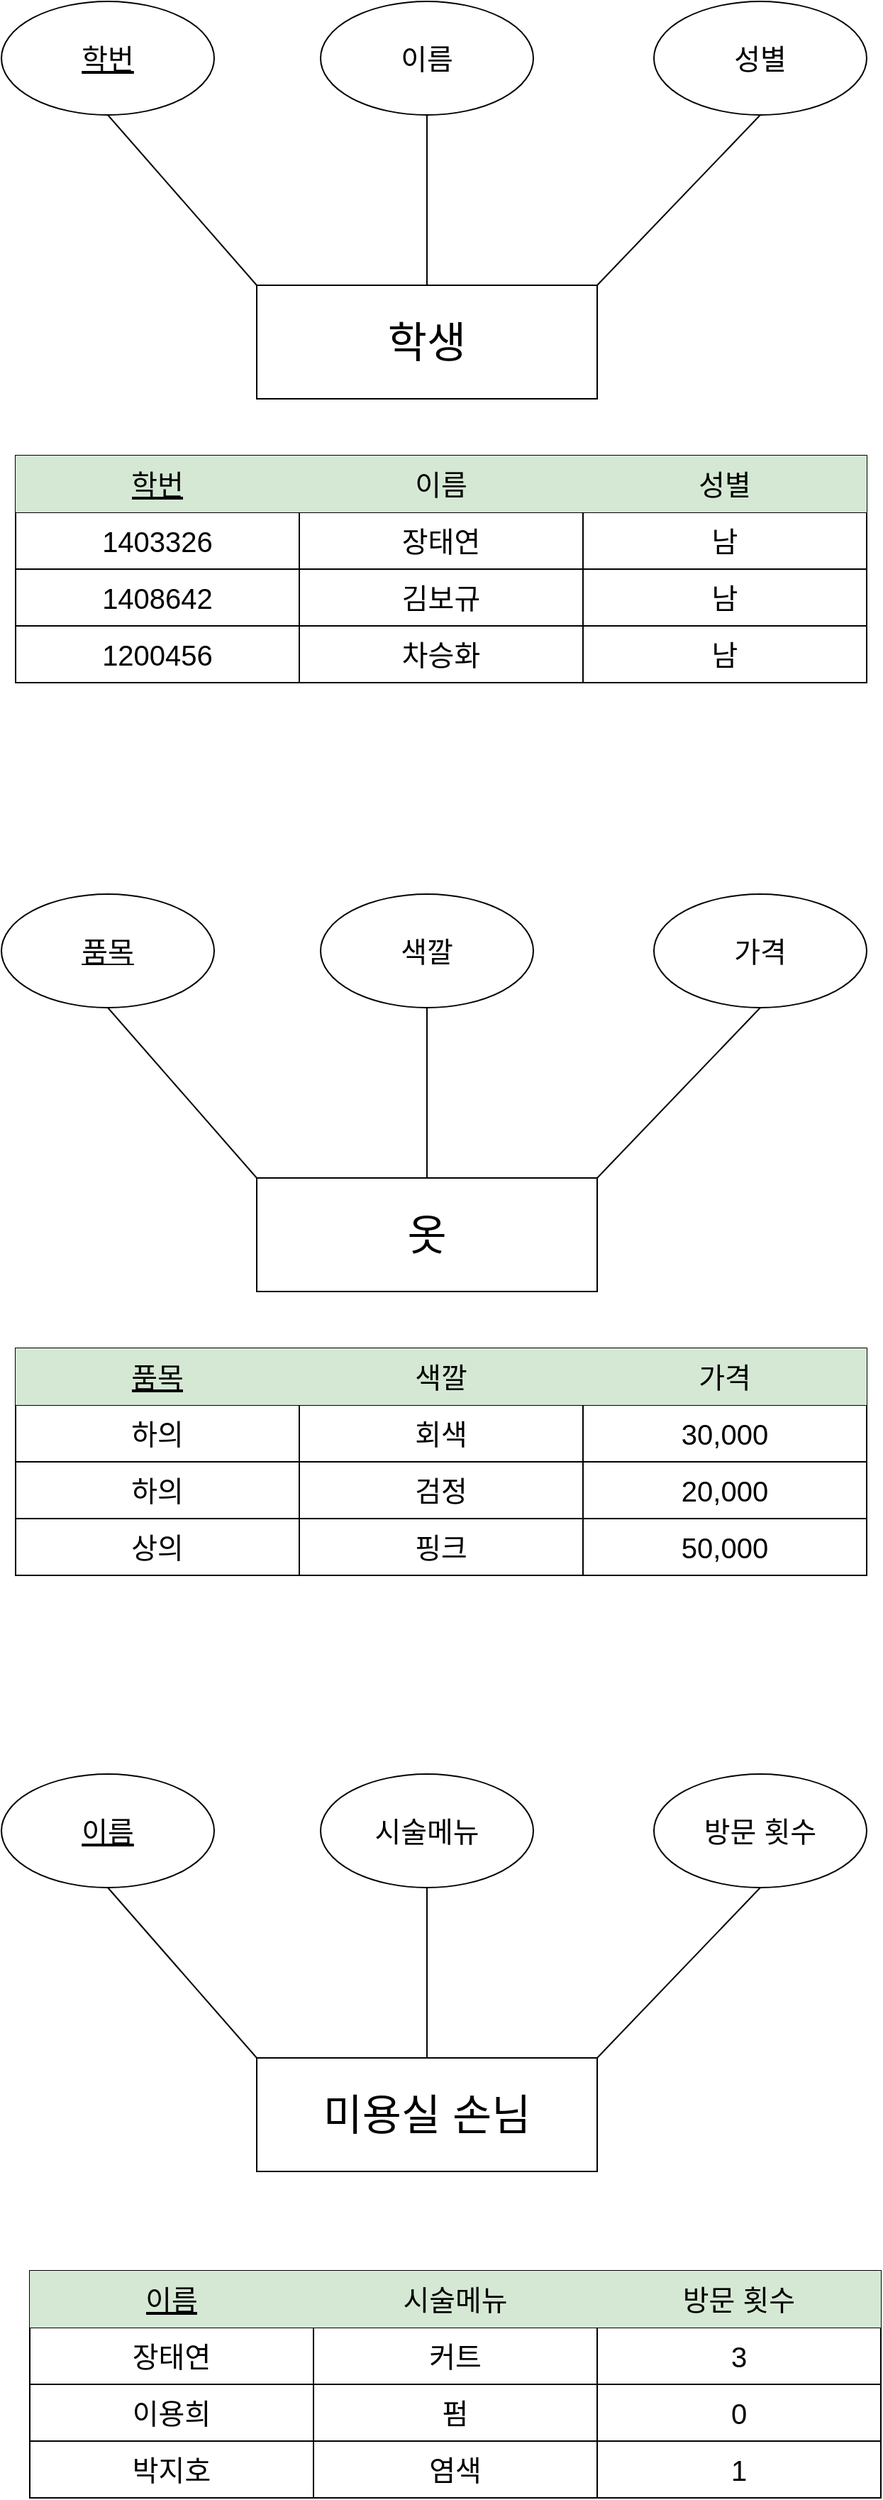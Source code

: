 <mxfile version="20.2.4" type="device"><diagram id="tRxpcBPPadmH9W91y1JN" name="페이지-1"><mxGraphModel dx="1422" dy="794" grid="1" gridSize="10" guides="1" tooltips="1" connect="1" arrows="1" fold="1" page="1" pageScale="1" pageWidth="827" pageHeight="1169" math="0" shadow="0"><root><mxCell id="0"/><mxCell id="1" parent="0"/><mxCell id="hLuypSscBMe8er4adkN1-203" value="&lt;span style=&quot;font-size: 30px;&quot;&gt;학생&lt;/span&gt;" style="rounded=0;whiteSpace=wrap;html=1;" vertex="1" parent="1"><mxGeometry x="350" y="420" width="240" height="80" as="geometry"/></mxCell><mxCell id="hLuypSscBMe8er4adkN1-204" value="&lt;font style=&quot;font-size: 20px;&quot;&gt;&lt;u&gt;학번&lt;/u&gt;&lt;/font&gt;" style="ellipse;whiteSpace=wrap;html=1;" vertex="1" parent="1"><mxGeometry x="170" y="220" width="150" height="80" as="geometry"/></mxCell><mxCell id="hLuypSscBMe8er4adkN1-205" value="&lt;span style=&quot;font-size: 20px;&quot;&gt;이름&lt;/span&gt;" style="ellipse;whiteSpace=wrap;html=1;" vertex="1" parent="1"><mxGeometry x="395" y="220" width="150" height="80" as="geometry"/></mxCell><mxCell id="hLuypSscBMe8er4adkN1-206" value="&lt;span style=&quot;font-size: 20px;&quot;&gt;성별&lt;/span&gt;" style="ellipse;whiteSpace=wrap;html=1;" vertex="1" parent="1"><mxGeometry x="630" y="220" width="150" height="80" as="geometry"/></mxCell><mxCell id="hLuypSscBMe8er4adkN1-207" value="" style="endArrow=none;html=1;rounded=0;fontSize=20;entryX=0.5;entryY=1;entryDx=0;entryDy=0;" edge="1" parent="1" target="hLuypSscBMe8er4adkN1-204"><mxGeometry width="50" height="50" relative="1" as="geometry"><mxPoint x="350" y="420" as="sourcePoint"/><mxPoint x="400" y="370" as="targetPoint"/></mxGeometry></mxCell><mxCell id="hLuypSscBMe8er4adkN1-208" value="" style="endArrow=none;html=1;rounded=0;fontSize=20;entryX=0.5;entryY=1;entryDx=0;entryDy=0;exitX=0.5;exitY=0;exitDx=0;exitDy=0;" edge="1" parent="1" source="hLuypSscBMe8er4adkN1-203"><mxGeometry width="50" height="50" relative="1" as="geometry"><mxPoint x="575" y="420" as="sourcePoint"/><mxPoint x="470" y="300" as="targetPoint"/></mxGeometry></mxCell><mxCell id="hLuypSscBMe8er4adkN1-209" value="" style="endArrow=none;html=1;rounded=0;fontSize=20;entryX=1;entryY=0;entryDx=0;entryDy=0;exitX=0.5;exitY=1;exitDx=0;exitDy=0;" edge="1" parent="1" source="hLuypSscBMe8er4adkN1-206" target="hLuypSscBMe8er4adkN1-203"><mxGeometry width="50" height="50" relative="1" as="geometry"><mxPoint x="685" y="430" as="sourcePoint"/><mxPoint x="580" y="310" as="targetPoint"/></mxGeometry></mxCell><mxCell id="hLuypSscBMe8er4adkN1-210" value="" style="shape=table;startSize=0;container=1;collapsible=0;childLayout=tableLayout;fontSize=20;" vertex="1" parent="1"><mxGeometry x="180" y="540" width="600" height="160" as="geometry"/></mxCell><mxCell id="hLuypSscBMe8er4adkN1-211" value="" style="shape=tableRow;horizontal=0;startSize=0;swimlaneHead=0;swimlaneBody=0;top=0;left=0;bottom=0;right=0;collapsible=0;dropTarget=0;fillColor=none;points=[[0,0.5],[1,0.5]];portConstraint=eastwest;fontSize=20;" vertex="1" parent="hLuypSscBMe8er4adkN1-210"><mxGeometry width="600" height="40" as="geometry"/></mxCell><mxCell id="hLuypSscBMe8er4adkN1-212" value="&lt;u&gt;학번&lt;/u&gt;" style="shape=partialRectangle;html=1;whiteSpace=wrap;connectable=0;overflow=hidden;fillColor=#d5e8d4;top=0;left=0;bottom=0;right=0;pointerEvents=1;fontSize=20;strokeColor=#82b366;" vertex="1" parent="hLuypSscBMe8er4adkN1-211"><mxGeometry width="200" height="40" as="geometry"><mxRectangle width="200" height="40" as="alternateBounds"/></mxGeometry></mxCell><mxCell id="hLuypSscBMe8er4adkN1-213" value="이름" style="shape=partialRectangle;html=1;whiteSpace=wrap;connectable=0;overflow=hidden;fillColor=#d5e8d4;top=0;left=0;bottom=0;right=0;pointerEvents=1;fontSize=20;strokeColor=#82b366;" vertex="1" parent="hLuypSscBMe8er4adkN1-211"><mxGeometry x="200" width="200" height="40" as="geometry"><mxRectangle width="200" height="40" as="alternateBounds"/></mxGeometry></mxCell><mxCell id="hLuypSscBMe8er4adkN1-214" value="성별" style="shape=partialRectangle;html=1;whiteSpace=wrap;connectable=0;overflow=hidden;fillColor=#d5e8d4;top=0;left=0;bottom=0;right=0;pointerEvents=1;fontSize=20;strokeColor=#82b366;" vertex="1" parent="hLuypSscBMe8er4adkN1-211"><mxGeometry x="400" width="200" height="40" as="geometry"><mxRectangle width="200" height="40" as="alternateBounds"/></mxGeometry></mxCell><mxCell id="hLuypSscBMe8er4adkN1-215" value="" style="shape=tableRow;horizontal=0;startSize=0;swimlaneHead=0;swimlaneBody=0;top=0;left=0;bottom=0;right=0;collapsible=0;dropTarget=0;fillColor=none;points=[[0,0.5],[1,0.5]];portConstraint=eastwest;fontSize=20;" vertex="1" parent="hLuypSscBMe8er4adkN1-210"><mxGeometry y="40" width="600" height="40" as="geometry"/></mxCell><mxCell id="hLuypSscBMe8er4adkN1-216" value="1403326" style="shape=partialRectangle;html=1;whiteSpace=wrap;connectable=0;overflow=hidden;fillColor=none;top=0;left=0;bottom=0;right=0;pointerEvents=1;fontSize=20;" vertex="1" parent="hLuypSscBMe8er4adkN1-215"><mxGeometry width="200" height="40" as="geometry"><mxRectangle width="200" height="40" as="alternateBounds"/></mxGeometry></mxCell><mxCell id="hLuypSscBMe8er4adkN1-217" value="장태연" style="shape=partialRectangle;html=1;whiteSpace=wrap;connectable=0;overflow=hidden;fillColor=none;top=0;left=0;bottom=0;right=0;pointerEvents=1;fontSize=20;" vertex="1" parent="hLuypSscBMe8er4adkN1-215"><mxGeometry x="200" width="200" height="40" as="geometry"><mxRectangle width="200" height="40" as="alternateBounds"/></mxGeometry></mxCell><mxCell id="hLuypSscBMe8er4adkN1-218" value="남" style="shape=partialRectangle;html=1;whiteSpace=wrap;connectable=0;overflow=hidden;fillColor=none;top=0;left=0;bottom=0;right=0;pointerEvents=1;fontSize=20;" vertex="1" parent="hLuypSscBMe8er4adkN1-215"><mxGeometry x="400" width="200" height="40" as="geometry"><mxRectangle width="200" height="40" as="alternateBounds"/></mxGeometry></mxCell><mxCell id="hLuypSscBMe8er4adkN1-219" value="" style="shape=tableRow;horizontal=0;startSize=0;swimlaneHead=0;swimlaneBody=0;top=0;left=0;bottom=0;right=0;collapsible=0;dropTarget=0;fillColor=none;points=[[0,0.5],[1,0.5]];portConstraint=eastwest;fontSize=20;" vertex="1" parent="hLuypSscBMe8er4adkN1-210"><mxGeometry y="80" width="600" height="40" as="geometry"/></mxCell><mxCell id="hLuypSscBMe8er4adkN1-220" value="1408642" style="shape=partialRectangle;html=1;whiteSpace=wrap;connectable=0;overflow=hidden;fillColor=none;top=0;left=0;bottom=0;right=0;pointerEvents=1;fontSize=20;" vertex="1" parent="hLuypSscBMe8er4adkN1-219"><mxGeometry width="200" height="40" as="geometry"><mxRectangle width="200" height="40" as="alternateBounds"/></mxGeometry></mxCell><mxCell id="hLuypSscBMe8er4adkN1-221" value="김보규" style="shape=partialRectangle;html=1;whiteSpace=wrap;connectable=0;overflow=hidden;fillColor=none;top=0;left=0;bottom=0;right=0;pointerEvents=1;fontSize=20;" vertex="1" parent="hLuypSscBMe8er4adkN1-219"><mxGeometry x="200" width="200" height="40" as="geometry"><mxRectangle width="200" height="40" as="alternateBounds"/></mxGeometry></mxCell><mxCell id="hLuypSscBMe8er4adkN1-222" value="남" style="shape=partialRectangle;html=1;whiteSpace=wrap;connectable=0;overflow=hidden;fillColor=none;top=0;left=0;bottom=0;right=0;pointerEvents=1;fontSize=20;" vertex="1" parent="hLuypSscBMe8er4adkN1-219"><mxGeometry x="400" width="200" height="40" as="geometry"><mxRectangle width="200" height="40" as="alternateBounds"/></mxGeometry></mxCell><mxCell id="hLuypSscBMe8er4adkN1-223" value="" style="shape=tableRow;horizontal=0;startSize=0;swimlaneHead=0;swimlaneBody=0;top=0;left=0;bottom=0;right=0;collapsible=0;dropTarget=0;fillColor=none;points=[[0,0.5],[1,0.5]];portConstraint=eastwest;fontSize=20;" vertex="1" parent="hLuypSscBMe8er4adkN1-210"><mxGeometry y="120" width="600" height="40" as="geometry"/></mxCell><mxCell id="hLuypSscBMe8er4adkN1-224" value="1200456" style="shape=partialRectangle;html=1;whiteSpace=wrap;connectable=0;overflow=hidden;fillColor=none;top=0;left=0;bottom=0;right=0;pointerEvents=1;fontSize=20;" vertex="1" parent="hLuypSscBMe8er4adkN1-223"><mxGeometry width="200" height="40" as="geometry"><mxRectangle width="200" height="40" as="alternateBounds"/></mxGeometry></mxCell><mxCell id="hLuypSscBMe8er4adkN1-225" value="차승화" style="shape=partialRectangle;html=1;whiteSpace=wrap;connectable=0;overflow=hidden;fillColor=none;top=0;left=0;bottom=0;right=0;pointerEvents=1;fontSize=20;" vertex="1" parent="hLuypSscBMe8er4adkN1-223"><mxGeometry x="200" width="200" height="40" as="geometry"><mxRectangle width="200" height="40" as="alternateBounds"/></mxGeometry></mxCell><mxCell id="hLuypSscBMe8er4adkN1-226" value="남" style="shape=partialRectangle;html=1;whiteSpace=wrap;connectable=0;overflow=hidden;fillColor=none;top=0;left=0;bottom=0;right=0;pointerEvents=1;fontSize=20;" vertex="1" parent="hLuypSscBMe8er4adkN1-223"><mxGeometry x="400" width="200" height="40" as="geometry"><mxRectangle width="200" height="40" as="alternateBounds"/></mxGeometry></mxCell><mxCell id="hLuypSscBMe8er4adkN1-227" value="&lt;span style=&quot;font-size: 30px;&quot;&gt;옷&lt;/span&gt;" style="rounded=0;whiteSpace=wrap;html=1;" vertex="1" parent="1"><mxGeometry x="350" y="1049" width="240" height="80" as="geometry"/></mxCell><mxCell id="hLuypSscBMe8er4adkN1-228" value="&lt;u&gt;&lt;font style=&quot;font-size: 20px;&quot;&gt;품목&lt;/font&gt;&lt;/u&gt;" style="ellipse;whiteSpace=wrap;html=1;" vertex="1" parent="1"><mxGeometry x="170" y="849" width="150" height="80" as="geometry"/></mxCell><mxCell id="hLuypSscBMe8er4adkN1-229" value="&lt;span style=&quot;font-size: 20px;&quot;&gt;색깔&lt;/span&gt;" style="ellipse;whiteSpace=wrap;html=1;" vertex="1" parent="1"><mxGeometry x="395" y="849" width="150" height="80" as="geometry"/></mxCell><mxCell id="hLuypSscBMe8er4adkN1-230" value="&lt;font style=&quot;font-size: 20px;&quot;&gt;가격&lt;/font&gt;" style="ellipse;whiteSpace=wrap;html=1;" vertex="1" parent="1"><mxGeometry x="630" y="849" width="150" height="80" as="geometry"/></mxCell><mxCell id="hLuypSscBMe8er4adkN1-231" value="" style="endArrow=none;html=1;rounded=0;fontSize=20;entryX=0.5;entryY=1;entryDx=0;entryDy=0;" edge="1" parent="1" target="hLuypSscBMe8er4adkN1-228"><mxGeometry width="50" height="50" relative="1" as="geometry"><mxPoint x="350" y="1049" as="sourcePoint"/><mxPoint x="400" y="999" as="targetPoint"/></mxGeometry></mxCell><mxCell id="hLuypSscBMe8er4adkN1-232" value="" style="endArrow=none;html=1;rounded=0;fontSize=20;entryX=0.5;entryY=1;entryDx=0;entryDy=0;exitX=0.5;exitY=0;exitDx=0;exitDy=0;" edge="1" parent="1" source="hLuypSscBMe8er4adkN1-227"><mxGeometry width="50" height="50" relative="1" as="geometry"><mxPoint x="575" y="1049" as="sourcePoint"/><mxPoint x="470" y="929" as="targetPoint"/></mxGeometry></mxCell><mxCell id="hLuypSscBMe8er4adkN1-233" value="" style="endArrow=none;html=1;rounded=0;fontSize=20;entryX=1;entryY=0;entryDx=0;entryDy=0;exitX=0.5;exitY=1;exitDx=0;exitDy=0;" edge="1" parent="1" source="hLuypSscBMe8er4adkN1-230" target="hLuypSscBMe8er4adkN1-227"><mxGeometry width="50" height="50" relative="1" as="geometry"><mxPoint x="685" y="1059" as="sourcePoint"/><mxPoint x="580" y="939" as="targetPoint"/></mxGeometry></mxCell><mxCell id="hLuypSscBMe8er4adkN1-234" value="" style="shape=table;startSize=0;container=1;collapsible=0;childLayout=tableLayout;fontSize=20;" vertex="1" parent="1"><mxGeometry x="180" y="1169" width="600" height="160" as="geometry"/></mxCell><mxCell id="hLuypSscBMe8er4adkN1-235" value="" style="shape=tableRow;horizontal=0;startSize=0;swimlaneHead=0;swimlaneBody=0;top=0;left=0;bottom=0;right=0;collapsible=0;dropTarget=0;fillColor=none;points=[[0,0.5],[1,0.5]];portConstraint=eastwest;fontSize=20;" vertex="1" parent="hLuypSscBMe8er4adkN1-234"><mxGeometry width="600" height="40" as="geometry"/></mxCell><mxCell id="hLuypSscBMe8er4adkN1-236" value="&lt;u&gt;품목&lt;/u&gt;" style="shape=partialRectangle;html=1;whiteSpace=wrap;connectable=0;overflow=hidden;fillColor=#d5e8d4;top=0;left=0;bottom=0;right=0;pointerEvents=1;fontSize=20;strokeColor=#82b366;" vertex="1" parent="hLuypSscBMe8er4adkN1-235"><mxGeometry width="200" height="40" as="geometry"><mxRectangle width="200" height="40" as="alternateBounds"/></mxGeometry></mxCell><mxCell id="hLuypSscBMe8er4adkN1-237" value="색깔" style="shape=partialRectangle;html=1;whiteSpace=wrap;connectable=0;overflow=hidden;fillColor=#d5e8d4;top=0;left=0;bottom=0;right=0;pointerEvents=1;fontSize=20;strokeColor=#82b366;" vertex="1" parent="hLuypSscBMe8er4adkN1-235"><mxGeometry x="200" width="200" height="40" as="geometry"><mxRectangle width="200" height="40" as="alternateBounds"/></mxGeometry></mxCell><mxCell id="hLuypSscBMe8er4adkN1-238" value="가격" style="shape=partialRectangle;html=1;whiteSpace=wrap;connectable=0;overflow=hidden;fillColor=#d5e8d4;top=0;left=0;bottom=0;right=0;pointerEvents=1;fontSize=20;strokeColor=#82b366;" vertex="1" parent="hLuypSscBMe8er4adkN1-235"><mxGeometry x="400" width="200" height="40" as="geometry"><mxRectangle width="200" height="40" as="alternateBounds"/></mxGeometry></mxCell><mxCell id="hLuypSscBMe8er4adkN1-239" value="" style="shape=tableRow;horizontal=0;startSize=0;swimlaneHead=0;swimlaneBody=0;top=0;left=0;bottom=0;right=0;collapsible=0;dropTarget=0;fillColor=none;points=[[0,0.5],[1,0.5]];portConstraint=eastwest;fontSize=20;" vertex="1" parent="hLuypSscBMe8er4adkN1-234"><mxGeometry y="40" width="600" height="40" as="geometry"/></mxCell><mxCell id="hLuypSscBMe8er4adkN1-240" value="하의" style="shape=partialRectangle;html=1;whiteSpace=wrap;connectable=0;overflow=hidden;fillColor=none;top=0;left=0;bottom=0;right=0;pointerEvents=1;fontSize=20;" vertex="1" parent="hLuypSscBMe8er4adkN1-239"><mxGeometry width="200" height="40" as="geometry"><mxRectangle width="200" height="40" as="alternateBounds"/></mxGeometry></mxCell><mxCell id="hLuypSscBMe8er4adkN1-241" value="회색" style="shape=partialRectangle;html=1;whiteSpace=wrap;connectable=0;overflow=hidden;fillColor=none;top=0;left=0;bottom=0;right=0;pointerEvents=1;fontSize=20;" vertex="1" parent="hLuypSscBMe8er4adkN1-239"><mxGeometry x="200" width="200" height="40" as="geometry"><mxRectangle width="200" height="40" as="alternateBounds"/></mxGeometry></mxCell><mxCell id="hLuypSscBMe8er4adkN1-242" value="30,000" style="shape=partialRectangle;html=1;whiteSpace=wrap;connectable=0;overflow=hidden;fillColor=none;top=0;left=0;bottom=0;right=0;pointerEvents=1;fontSize=20;" vertex="1" parent="hLuypSscBMe8er4adkN1-239"><mxGeometry x="400" width="200" height="40" as="geometry"><mxRectangle width="200" height="40" as="alternateBounds"/></mxGeometry></mxCell><mxCell id="hLuypSscBMe8er4adkN1-243" value="" style="shape=tableRow;horizontal=0;startSize=0;swimlaneHead=0;swimlaneBody=0;top=0;left=0;bottom=0;right=0;collapsible=0;dropTarget=0;fillColor=none;points=[[0,0.5],[1,0.5]];portConstraint=eastwest;fontSize=20;" vertex="1" parent="hLuypSscBMe8er4adkN1-234"><mxGeometry y="80" width="600" height="40" as="geometry"/></mxCell><mxCell id="hLuypSscBMe8er4adkN1-244" value="하의" style="shape=partialRectangle;html=1;whiteSpace=wrap;connectable=0;overflow=hidden;fillColor=none;top=0;left=0;bottom=0;right=0;pointerEvents=1;fontSize=20;" vertex="1" parent="hLuypSscBMe8er4adkN1-243"><mxGeometry width="200" height="40" as="geometry"><mxRectangle width="200" height="40" as="alternateBounds"/></mxGeometry></mxCell><mxCell id="hLuypSscBMe8er4adkN1-245" value="검정" style="shape=partialRectangle;html=1;whiteSpace=wrap;connectable=0;overflow=hidden;fillColor=none;top=0;left=0;bottom=0;right=0;pointerEvents=1;fontSize=20;" vertex="1" parent="hLuypSscBMe8er4adkN1-243"><mxGeometry x="200" width="200" height="40" as="geometry"><mxRectangle width="200" height="40" as="alternateBounds"/></mxGeometry></mxCell><mxCell id="hLuypSscBMe8er4adkN1-246" value="20,000" style="shape=partialRectangle;html=1;whiteSpace=wrap;connectable=0;overflow=hidden;fillColor=none;top=0;left=0;bottom=0;right=0;pointerEvents=1;fontSize=20;" vertex="1" parent="hLuypSscBMe8er4adkN1-243"><mxGeometry x="400" width="200" height="40" as="geometry"><mxRectangle width="200" height="40" as="alternateBounds"/></mxGeometry></mxCell><mxCell id="hLuypSscBMe8er4adkN1-247" value="" style="shape=tableRow;horizontal=0;startSize=0;swimlaneHead=0;swimlaneBody=0;top=0;left=0;bottom=0;right=0;collapsible=0;dropTarget=0;fillColor=none;points=[[0,0.5],[1,0.5]];portConstraint=eastwest;fontSize=20;" vertex="1" parent="hLuypSscBMe8er4adkN1-234"><mxGeometry y="120" width="600" height="40" as="geometry"/></mxCell><mxCell id="hLuypSscBMe8er4adkN1-248" value="상의" style="shape=partialRectangle;html=1;whiteSpace=wrap;connectable=0;overflow=hidden;fillColor=none;top=0;left=0;bottom=0;right=0;pointerEvents=1;fontSize=20;" vertex="1" parent="hLuypSscBMe8er4adkN1-247"><mxGeometry width="200" height="40" as="geometry"><mxRectangle width="200" height="40" as="alternateBounds"/></mxGeometry></mxCell><mxCell id="hLuypSscBMe8er4adkN1-249" value="핑크" style="shape=partialRectangle;html=1;whiteSpace=wrap;connectable=0;overflow=hidden;fillColor=none;top=0;left=0;bottom=0;right=0;pointerEvents=1;fontSize=20;" vertex="1" parent="hLuypSscBMe8er4adkN1-247"><mxGeometry x="200" width="200" height="40" as="geometry"><mxRectangle width="200" height="40" as="alternateBounds"/></mxGeometry></mxCell><mxCell id="hLuypSscBMe8er4adkN1-250" value="50,000" style="shape=partialRectangle;html=1;whiteSpace=wrap;connectable=0;overflow=hidden;fillColor=none;top=0;left=0;bottom=0;right=0;pointerEvents=1;fontSize=20;" vertex="1" parent="hLuypSscBMe8er4adkN1-247"><mxGeometry x="400" width="200" height="40" as="geometry"><mxRectangle width="200" height="40" as="alternateBounds"/></mxGeometry></mxCell><mxCell id="hLuypSscBMe8er4adkN1-251" value="&lt;font style=&quot;font-size: 30px;&quot;&gt;미용실 손님&lt;/font&gt;" style="rounded=0;whiteSpace=wrap;html=1;" vertex="1" parent="1"><mxGeometry x="350" y="1669" width="240" height="80" as="geometry"/></mxCell><mxCell id="hLuypSscBMe8er4adkN1-252" value="&lt;font style=&quot;font-size: 20px;&quot;&gt;&lt;u&gt;이름&lt;/u&gt;&lt;/font&gt;" style="ellipse;whiteSpace=wrap;html=1;" vertex="1" parent="1"><mxGeometry x="170" y="1469" width="150" height="80" as="geometry"/></mxCell><mxCell id="hLuypSscBMe8er4adkN1-253" value="&lt;font style=&quot;font-size: 20px;&quot;&gt;시술메뉴&lt;/font&gt;" style="ellipse;whiteSpace=wrap;html=1;" vertex="1" parent="1"><mxGeometry x="395" y="1469" width="150" height="80" as="geometry"/></mxCell><mxCell id="hLuypSscBMe8er4adkN1-254" value="&lt;span style=&quot;font-size: 20px;&quot;&gt;방문 횟수&lt;/span&gt;" style="ellipse;whiteSpace=wrap;html=1;" vertex="1" parent="1"><mxGeometry x="630" y="1469" width="150" height="80" as="geometry"/></mxCell><mxCell id="hLuypSscBMe8er4adkN1-255" value="" style="endArrow=none;html=1;rounded=0;fontSize=20;entryX=0.5;entryY=1;entryDx=0;entryDy=0;" edge="1" parent="1" target="hLuypSscBMe8er4adkN1-252"><mxGeometry width="50" height="50" relative="1" as="geometry"><mxPoint x="350" y="1669" as="sourcePoint"/><mxPoint x="400" y="1619" as="targetPoint"/></mxGeometry></mxCell><mxCell id="hLuypSscBMe8er4adkN1-256" value="" style="endArrow=none;html=1;rounded=0;fontSize=20;entryX=0.5;entryY=1;entryDx=0;entryDy=0;exitX=0.5;exitY=0;exitDx=0;exitDy=0;" edge="1" parent="1" source="hLuypSscBMe8er4adkN1-251"><mxGeometry width="50" height="50" relative="1" as="geometry"><mxPoint x="575" y="1669" as="sourcePoint"/><mxPoint x="470" y="1549" as="targetPoint"/></mxGeometry></mxCell><mxCell id="hLuypSscBMe8er4adkN1-257" value="" style="endArrow=none;html=1;rounded=0;fontSize=20;entryX=1;entryY=0;entryDx=0;entryDy=0;exitX=0.5;exitY=1;exitDx=0;exitDy=0;" edge="1" parent="1" source="hLuypSscBMe8er4adkN1-254" target="hLuypSscBMe8er4adkN1-251"><mxGeometry width="50" height="50" relative="1" as="geometry"><mxPoint x="685" y="1679" as="sourcePoint"/><mxPoint x="580" y="1559" as="targetPoint"/></mxGeometry></mxCell><mxCell id="hLuypSscBMe8er4adkN1-258" value="" style="shape=table;startSize=0;container=1;collapsible=0;childLayout=tableLayout;fontSize=20;" vertex="1" parent="1"><mxGeometry x="190" y="1819" width="600" height="160" as="geometry"/></mxCell><mxCell id="hLuypSscBMe8er4adkN1-259" value="" style="shape=tableRow;horizontal=0;startSize=0;swimlaneHead=0;swimlaneBody=0;top=0;left=0;bottom=0;right=0;collapsible=0;dropTarget=0;fillColor=none;points=[[0,0.5],[1,0.5]];portConstraint=eastwest;fontSize=20;" vertex="1" parent="hLuypSscBMe8er4adkN1-258"><mxGeometry width="600" height="40" as="geometry"/></mxCell><mxCell id="hLuypSscBMe8er4adkN1-260" value="&lt;u&gt;이름&lt;/u&gt;" style="shape=partialRectangle;html=1;whiteSpace=wrap;connectable=0;overflow=hidden;fillColor=#d5e8d4;top=0;left=0;bottom=0;right=0;pointerEvents=1;fontSize=20;strokeColor=#82b366;" vertex="1" parent="hLuypSscBMe8er4adkN1-259"><mxGeometry width="200" height="40" as="geometry"><mxRectangle width="200" height="40" as="alternateBounds"/></mxGeometry></mxCell><mxCell id="hLuypSscBMe8er4adkN1-261" value="시술메뉴" style="shape=partialRectangle;html=1;whiteSpace=wrap;connectable=0;overflow=hidden;fillColor=#d5e8d4;top=0;left=0;bottom=0;right=0;pointerEvents=1;fontSize=20;strokeColor=#82b366;" vertex="1" parent="hLuypSscBMe8er4adkN1-259"><mxGeometry x="200" width="200" height="40" as="geometry"><mxRectangle width="200" height="40" as="alternateBounds"/></mxGeometry></mxCell><mxCell id="hLuypSscBMe8er4adkN1-262" value="방문 횟수" style="shape=partialRectangle;html=1;whiteSpace=wrap;connectable=0;overflow=hidden;fillColor=#d5e8d4;top=0;left=0;bottom=0;right=0;pointerEvents=1;fontSize=20;strokeColor=#82b366;" vertex="1" parent="hLuypSscBMe8er4adkN1-259"><mxGeometry x="400" width="200" height="40" as="geometry"><mxRectangle width="200" height="40" as="alternateBounds"/></mxGeometry></mxCell><mxCell id="hLuypSscBMe8er4adkN1-263" value="" style="shape=tableRow;horizontal=0;startSize=0;swimlaneHead=0;swimlaneBody=0;top=0;left=0;bottom=0;right=0;collapsible=0;dropTarget=0;fillColor=none;points=[[0,0.5],[1,0.5]];portConstraint=eastwest;fontSize=20;" vertex="1" parent="hLuypSscBMe8er4adkN1-258"><mxGeometry y="40" width="600" height="40" as="geometry"/></mxCell><mxCell id="hLuypSscBMe8er4adkN1-264" value="장태연" style="shape=partialRectangle;html=1;whiteSpace=wrap;connectable=0;overflow=hidden;fillColor=none;top=0;left=0;bottom=0;right=0;pointerEvents=1;fontSize=20;" vertex="1" parent="hLuypSscBMe8er4adkN1-263"><mxGeometry width="200" height="40" as="geometry"><mxRectangle width="200" height="40" as="alternateBounds"/></mxGeometry></mxCell><mxCell id="hLuypSscBMe8er4adkN1-265" value="커트" style="shape=partialRectangle;html=1;whiteSpace=wrap;connectable=0;overflow=hidden;fillColor=none;top=0;left=0;bottom=0;right=0;pointerEvents=1;fontSize=20;" vertex="1" parent="hLuypSscBMe8er4adkN1-263"><mxGeometry x="200" width="200" height="40" as="geometry"><mxRectangle width="200" height="40" as="alternateBounds"/></mxGeometry></mxCell><mxCell id="hLuypSscBMe8er4adkN1-266" value="3" style="shape=partialRectangle;html=1;whiteSpace=wrap;connectable=0;overflow=hidden;fillColor=none;top=0;left=0;bottom=0;right=0;pointerEvents=1;fontSize=20;" vertex="1" parent="hLuypSscBMe8er4adkN1-263"><mxGeometry x="400" width="200" height="40" as="geometry"><mxRectangle width="200" height="40" as="alternateBounds"/></mxGeometry></mxCell><mxCell id="hLuypSscBMe8er4adkN1-267" value="" style="shape=tableRow;horizontal=0;startSize=0;swimlaneHead=0;swimlaneBody=0;top=0;left=0;bottom=0;right=0;collapsible=0;dropTarget=0;fillColor=none;points=[[0,0.5],[1,0.5]];portConstraint=eastwest;fontSize=20;" vertex="1" parent="hLuypSscBMe8er4adkN1-258"><mxGeometry y="80" width="600" height="40" as="geometry"/></mxCell><mxCell id="hLuypSscBMe8er4adkN1-268" value="이용희" style="shape=partialRectangle;html=1;whiteSpace=wrap;connectable=0;overflow=hidden;fillColor=none;top=0;left=0;bottom=0;right=0;pointerEvents=1;fontSize=20;" vertex="1" parent="hLuypSscBMe8er4adkN1-267"><mxGeometry width="200" height="40" as="geometry"><mxRectangle width="200" height="40" as="alternateBounds"/></mxGeometry></mxCell><mxCell id="hLuypSscBMe8er4adkN1-269" value="펌" style="shape=partialRectangle;html=1;whiteSpace=wrap;connectable=0;overflow=hidden;fillColor=none;top=0;left=0;bottom=0;right=0;pointerEvents=1;fontSize=20;" vertex="1" parent="hLuypSscBMe8er4adkN1-267"><mxGeometry x="200" width="200" height="40" as="geometry"><mxRectangle width="200" height="40" as="alternateBounds"/></mxGeometry></mxCell><mxCell id="hLuypSscBMe8er4adkN1-270" value="0" style="shape=partialRectangle;html=1;whiteSpace=wrap;connectable=0;overflow=hidden;fillColor=none;top=0;left=0;bottom=0;right=0;pointerEvents=1;fontSize=20;" vertex="1" parent="hLuypSscBMe8er4adkN1-267"><mxGeometry x="400" width="200" height="40" as="geometry"><mxRectangle width="200" height="40" as="alternateBounds"/></mxGeometry></mxCell><mxCell id="hLuypSscBMe8er4adkN1-271" value="" style="shape=tableRow;horizontal=0;startSize=0;swimlaneHead=0;swimlaneBody=0;top=0;left=0;bottom=0;right=0;collapsible=0;dropTarget=0;fillColor=none;points=[[0,0.5],[1,0.5]];portConstraint=eastwest;fontSize=20;" vertex="1" parent="hLuypSscBMe8er4adkN1-258"><mxGeometry y="120" width="600" height="40" as="geometry"/></mxCell><mxCell id="hLuypSscBMe8er4adkN1-272" value="박지호" style="shape=partialRectangle;html=1;whiteSpace=wrap;connectable=0;overflow=hidden;fillColor=none;top=0;left=0;bottom=0;right=0;pointerEvents=1;fontSize=20;" vertex="1" parent="hLuypSscBMe8er4adkN1-271"><mxGeometry width="200" height="40" as="geometry"><mxRectangle width="200" height="40" as="alternateBounds"/></mxGeometry></mxCell><mxCell id="hLuypSscBMe8er4adkN1-273" value="염색" style="shape=partialRectangle;html=1;whiteSpace=wrap;connectable=0;overflow=hidden;fillColor=none;top=0;left=0;bottom=0;right=0;pointerEvents=1;fontSize=20;" vertex="1" parent="hLuypSscBMe8er4adkN1-271"><mxGeometry x="200" width="200" height="40" as="geometry"><mxRectangle width="200" height="40" as="alternateBounds"/></mxGeometry></mxCell><mxCell id="hLuypSscBMe8er4adkN1-274" value="1" style="shape=partialRectangle;html=1;whiteSpace=wrap;connectable=0;overflow=hidden;fillColor=none;top=0;left=0;bottom=0;right=0;pointerEvents=1;fontSize=20;" vertex="1" parent="hLuypSscBMe8er4adkN1-271"><mxGeometry x="400" width="200" height="40" as="geometry"><mxRectangle width="200" height="40" as="alternateBounds"/></mxGeometry></mxCell></root></mxGraphModel></diagram></mxfile>